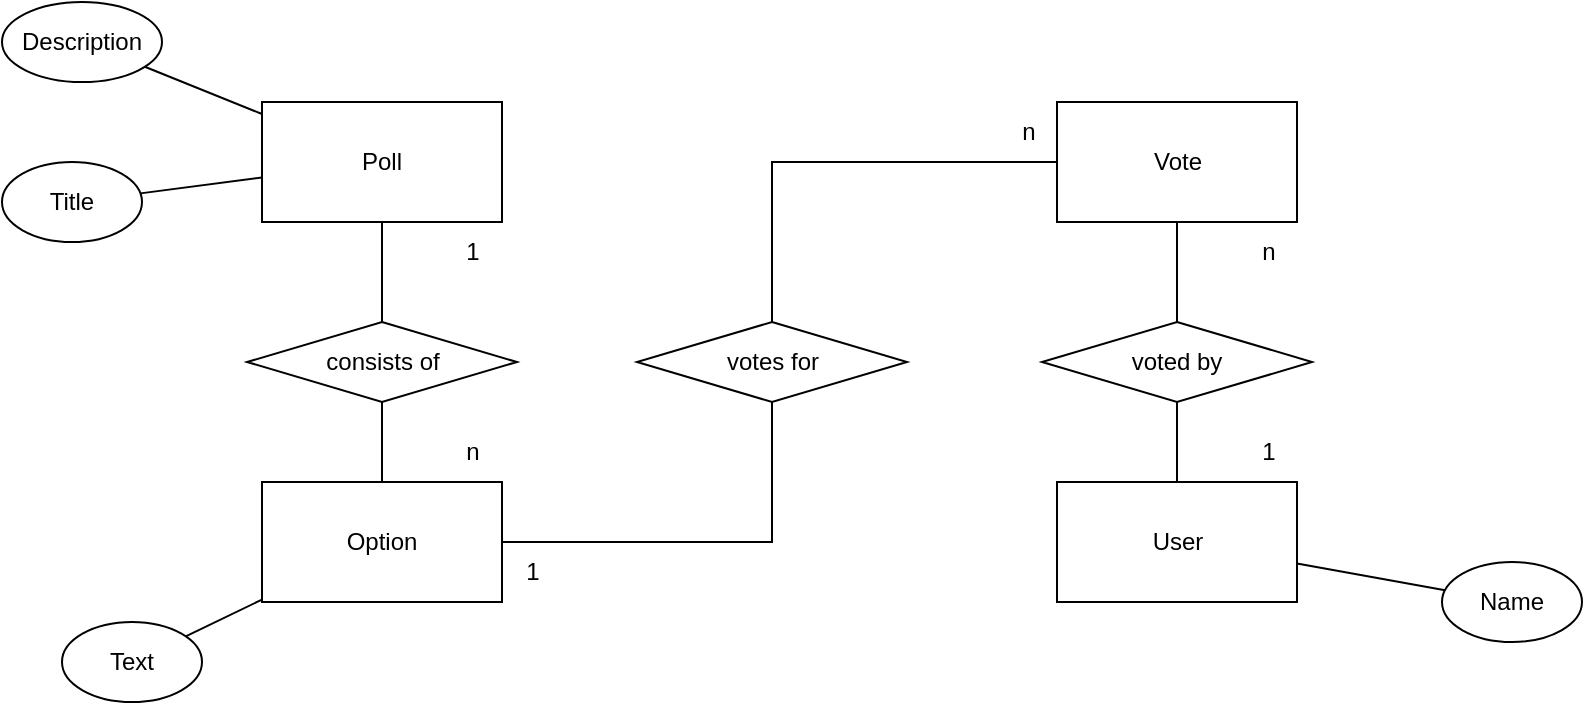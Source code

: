 <mxfile version="26.2.13">
  <diagram name="Page-1" id="rrp1privOaEEiuLFpC8W">
    <mxGraphModel dx="1428" dy="797" grid="1" gridSize="10" guides="1" tooltips="1" connect="1" arrows="1" fold="1" page="1" pageScale="1" pageWidth="850" pageHeight="1100" math="0" shadow="0">
      <root>
        <mxCell id="0" />
        <mxCell id="1" parent="0" />
        <mxCell id="V2jzIZroPAAI2PERnM6R-65" style="edgeStyle=orthogonalEdgeStyle;rounded=0;orthogonalLoop=1;jettySize=auto;html=1;endArrow=none;startFill=0;" parent="1" source="V2jzIZroPAAI2PERnM6R-54" target="V2jzIZroPAAI2PERnM6R-64" edge="1">
          <mxGeometry relative="1" as="geometry" />
        </mxCell>
        <mxCell id="V2jzIZroPAAI2PERnM6R-54" value="Poll" style="rounded=0;whiteSpace=wrap;html=1;" parent="1" vertex="1">
          <mxGeometry x="170" y="70" width="120" height="60" as="geometry" />
        </mxCell>
        <mxCell id="V2jzIZroPAAI2PERnM6R-76" style="edgeStyle=orthogonalEdgeStyle;rounded=0;orthogonalLoop=1;jettySize=auto;html=1;endArrow=none;startFill=0;" parent="1" source="V2jzIZroPAAI2PERnM6R-55" target="V2jzIZroPAAI2PERnM6R-75" edge="1">
          <mxGeometry relative="1" as="geometry" />
        </mxCell>
        <mxCell id="V2jzIZroPAAI2PERnM6R-85" style="edgeStyle=orthogonalEdgeStyle;rounded=0;orthogonalLoop=1;jettySize=auto;html=1;endArrow=none;startFill=0;" parent="1" source="V2jzIZroPAAI2PERnM6R-55" target="V2jzIZroPAAI2PERnM6R-83" edge="1">
          <mxGeometry relative="1" as="geometry" />
        </mxCell>
        <mxCell id="V2jzIZroPAAI2PERnM6R-55" value="Vote" style="rounded=0;whiteSpace=wrap;html=1;" parent="1" vertex="1">
          <mxGeometry x="567.5" y="70" width="120" height="60" as="geometry" />
        </mxCell>
        <mxCell id="V2jzIZroPAAI2PERnM6R-56" value="Option" style="rounded=0;whiteSpace=wrap;html=1;" parent="1" vertex="1">
          <mxGeometry x="170" y="260" width="120" height="60" as="geometry" />
        </mxCell>
        <mxCell id="V2jzIZroPAAI2PERnM6R-57" value="User" style="rounded=0;whiteSpace=wrap;html=1;" parent="1" vertex="1">
          <mxGeometry x="567.5" y="260" width="120" height="60" as="geometry" />
        </mxCell>
        <mxCell id="V2jzIZroPAAI2PERnM6R-62" style="rounded=0;orthogonalLoop=1;jettySize=auto;html=1;endArrow=none;startFill=0;" parent="1" source="V2jzIZroPAAI2PERnM6R-61" target="V2jzIZroPAAI2PERnM6R-57" edge="1">
          <mxGeometry relative="1" as="geometry" />
        </mxCell>
        <mxCell id="V2jzIZroPAAI2PERnM6R-61" value="Name" style="ellipse;whiteSpace=wrap;html=1;" parent="1" vertex="1">
          <mxGeometry x="760" y="300" width="70" height="40" as="geometry" />
        </mxCell>
        <mxCell id="V2jzIZroPAAI2PERnM6R-70" style="rounded=0;orthogonalLoop=1;jettySize=auto;html=1;endArrow=none;startFill=0;" parent="1" source="V2jzIZroPAAI2PERnM6R-63" target="V2jzIZroPAAI2PERnM6R-54" edge="1">
          <mxGeometry relative="1" as="geometry" />
        </mxCell>
        <mxCell id="V2jzIZroPAAI2PERnM6R-63" value="Title" style="ellipse;whiteSpace=wrap;html=1;" parent="1" vertex="1">
          <mxGeometry x="40" y="100" width="70" height="40" as="geometry" />
        </mxCell>
        <mxCell id="V2jzIZroPAAI2PERnM6R-66" style="edgeStyle=orthogonalEdgeStyle;rounded=0;orthogonalLoop=1;jettySize=auto;html=1;endArrow=none;startFill=0;" parent="1" source="V2jzIZroPAAI2PERnM6R-64" target="V2jzIZroPAAI2PERnM6R-56" edge="1">
          <mxGeometry relative="1" as="geometry" />
        </mxCell>
        <mxCell id="V2jzIZroPAAI2PERnM6R-64" value="consists of" style="rhombus;whiteSpace=wrap;html=1;" parent="1" vertex="1">
          <mxGeometry x="162.5" y="180" width="135" height="40" as="geometry" />
        </mxCell>
        <mxCell id="V2jzIZroPAAI2PERnM6R-67" value="n" style="text;html=1;align=center;verticalAlign=middle;resizable=0;points=[];autosize=1;strokeColor=none;fillColor=none;" parent="1" vertex="1">
          <mxGeometry x="260" y="230" width="30" height="30" as="geometry" />
        </mxCell>
        <mxCell id="V2jzIZroPAAI2PERnM6R-68" value="1" style="text;html=1;align=center;verticalAlign=middle;resizable=0;points=[];autosize=1;strokeColor=none;fillColor=none;" parent="1" vertex="1">
          <mxGeometry x="260" y="130" width="30" height="30" as="geometry" />
        </mxCell>
        <mxCell id="V2jzIZroPAAI2PERnM6R-71" style="rounded=0;orthogonalLoop=1;jettySize=auto;html=1;endArrow=none;startFill=0;" parent="1" source="V2jzIZroPAAI2PERnM6R-72" target="V2jzIZroPAAI2PERnM6R-54" edge="1">
          <mxGeometry relative="1" as="geometry">
            <mxPoint x="170" y="37" as="targetPoint" />
          </mxGeometry>
        </mxCell>
        <mxCell id="V2jzIZroPAAI2PERnM6R-72" value="Description" style="ellipse;whiteSpace=wrap;html=1;" parent="1" vertex="1">
          <mxGeometry x="40" y="20" width="80" height="40" as="geometry" />
        </mxCell>
        <mxCell id="V2jzIZroPAAI2PERnM6R-78" style="edgeStyle=orthogonalEdgeStyle;rounded=0;orthogonalLoop=1;jettySize=auto;html=1;endArrow=none;startFill=0;exitX=0.5;exitY=1;exitDx=0;exitDy=0;" parent="1" source="V2jzIZroPAAI2PERnM6R-75" target="V2jzIZroPAAI2PERnM6R-56" edge="1">
          <mxGeometry relative="1" as="geometry">
            <Array as="points">
              <mxPoint x="425" y="290" />
            </Array>
          </mxGeometry>
        </mxCell>
        <mxCell id="V2jzIZroPAAI2PERnM6R-75" value="votes for" style="rhombus;whiteSpace=wrap;html=1;" parent="1" vertex="1">
          <mxGeometry x="357.5" y="180" width="135" height="40" as="geometry" />
        </mxCell>
        <mxCell id="V2jzIZroPAAI2PERnM6R-79" value="1" style="text;html=1;align=center;verticalAlign=middle;resizable=0;points=[];autosize=1;strokeColor=none;fillColor=none;" parent="1" vertex="1">
          <mxGeometry x="290" y="290" width="30" height="30" as="geometry" />
        </mxCell>
        <mxCell id="V2jzIZroPAAI2PERnM6R-80" value="n" style="text;html=1;align=center;verticalAlign=middle;resizable=0;points=[];autosize=1;strokeColor=none;fillColor=none;" parent="1" vertex="1">
          <mxGeometry x="537.5" y="70" width="30" height="30" as="geometry" />
        </mxCell>
        <mxCell id="V2jzIZroPAAI2PERnM6R-81" value="1" style="text;html=1;align=center;verticalAlign=middle;resizable=0;points=[];autosize=1;strokeColor=none;fillColor=none;" parent="1" vertex="1">
          <mxGeometry x="657.5" y="230" width="30" height="30" as="geometry" />
        </mxCell>
        <mxCell id="V2jzIZroPAAI2PERnM6R-82" value="n" style="text;html=1;align=center;verticalAlign=middle;resizable=0;points=[];autosize=1;strokeColor=none;fillColor=none;" parent="1" vertex="1">
          <mxGeometry x="657.5" y="130" width="30" height="30" as="geometry" />
        </mxCell>
        <mxCell id="V2jzIZroPAAI2PERnM6R-86" style="edgeStyle=orthogonalEdgeStyle;rounded=0;orthogonalLoop=1;jettySize=auto;html=1;endArrow=none;startFill=0;" parent="1" source="V2jzIZroPAAI2PERnM6R-83" target="V2jzIZroPAAI2PERnM6R-57" edge="1">
          <mxGeometry relative="1" as="geometry" />
        </mxCell>
        <mxCell id="V2jzIZroPAAI2PERnM6R-83" value="voted by" style="rhombus;whiteSpace=wrap;html=1;" parent="1" vertex="1">
          <mxGeometry x="560" y="180" width="135" height="40" as="geometry" />
        </mxCell>
        <mxCell id="V2jzIZroPAAI2PERnM6R-88" style="rounded=0;orthogonalLoop=1;jettySize=auto;html=1;endArrow=none;startFill=0;" parent="1" source="V2jzIZroPAAI2PERnM6R-87" target="V2jzIZroPAAI2PERnM6R-56" edge="1">
          <mxGeometry relative="1" as="geometry" />
        </mxCell>
        <mxCell id="V2jzIZroPAAI2PERnM6R-87" value="Text" style="ellipse;whiteSpace=wrap;html=1;" parent="1" vertex="1">
          <mxGeometry x="70" y="330" width="70" height="40" as="geometry" />
        </mxCell>
      </root>
    </mxGraphModel>
  </diagram>
</mxfile>
